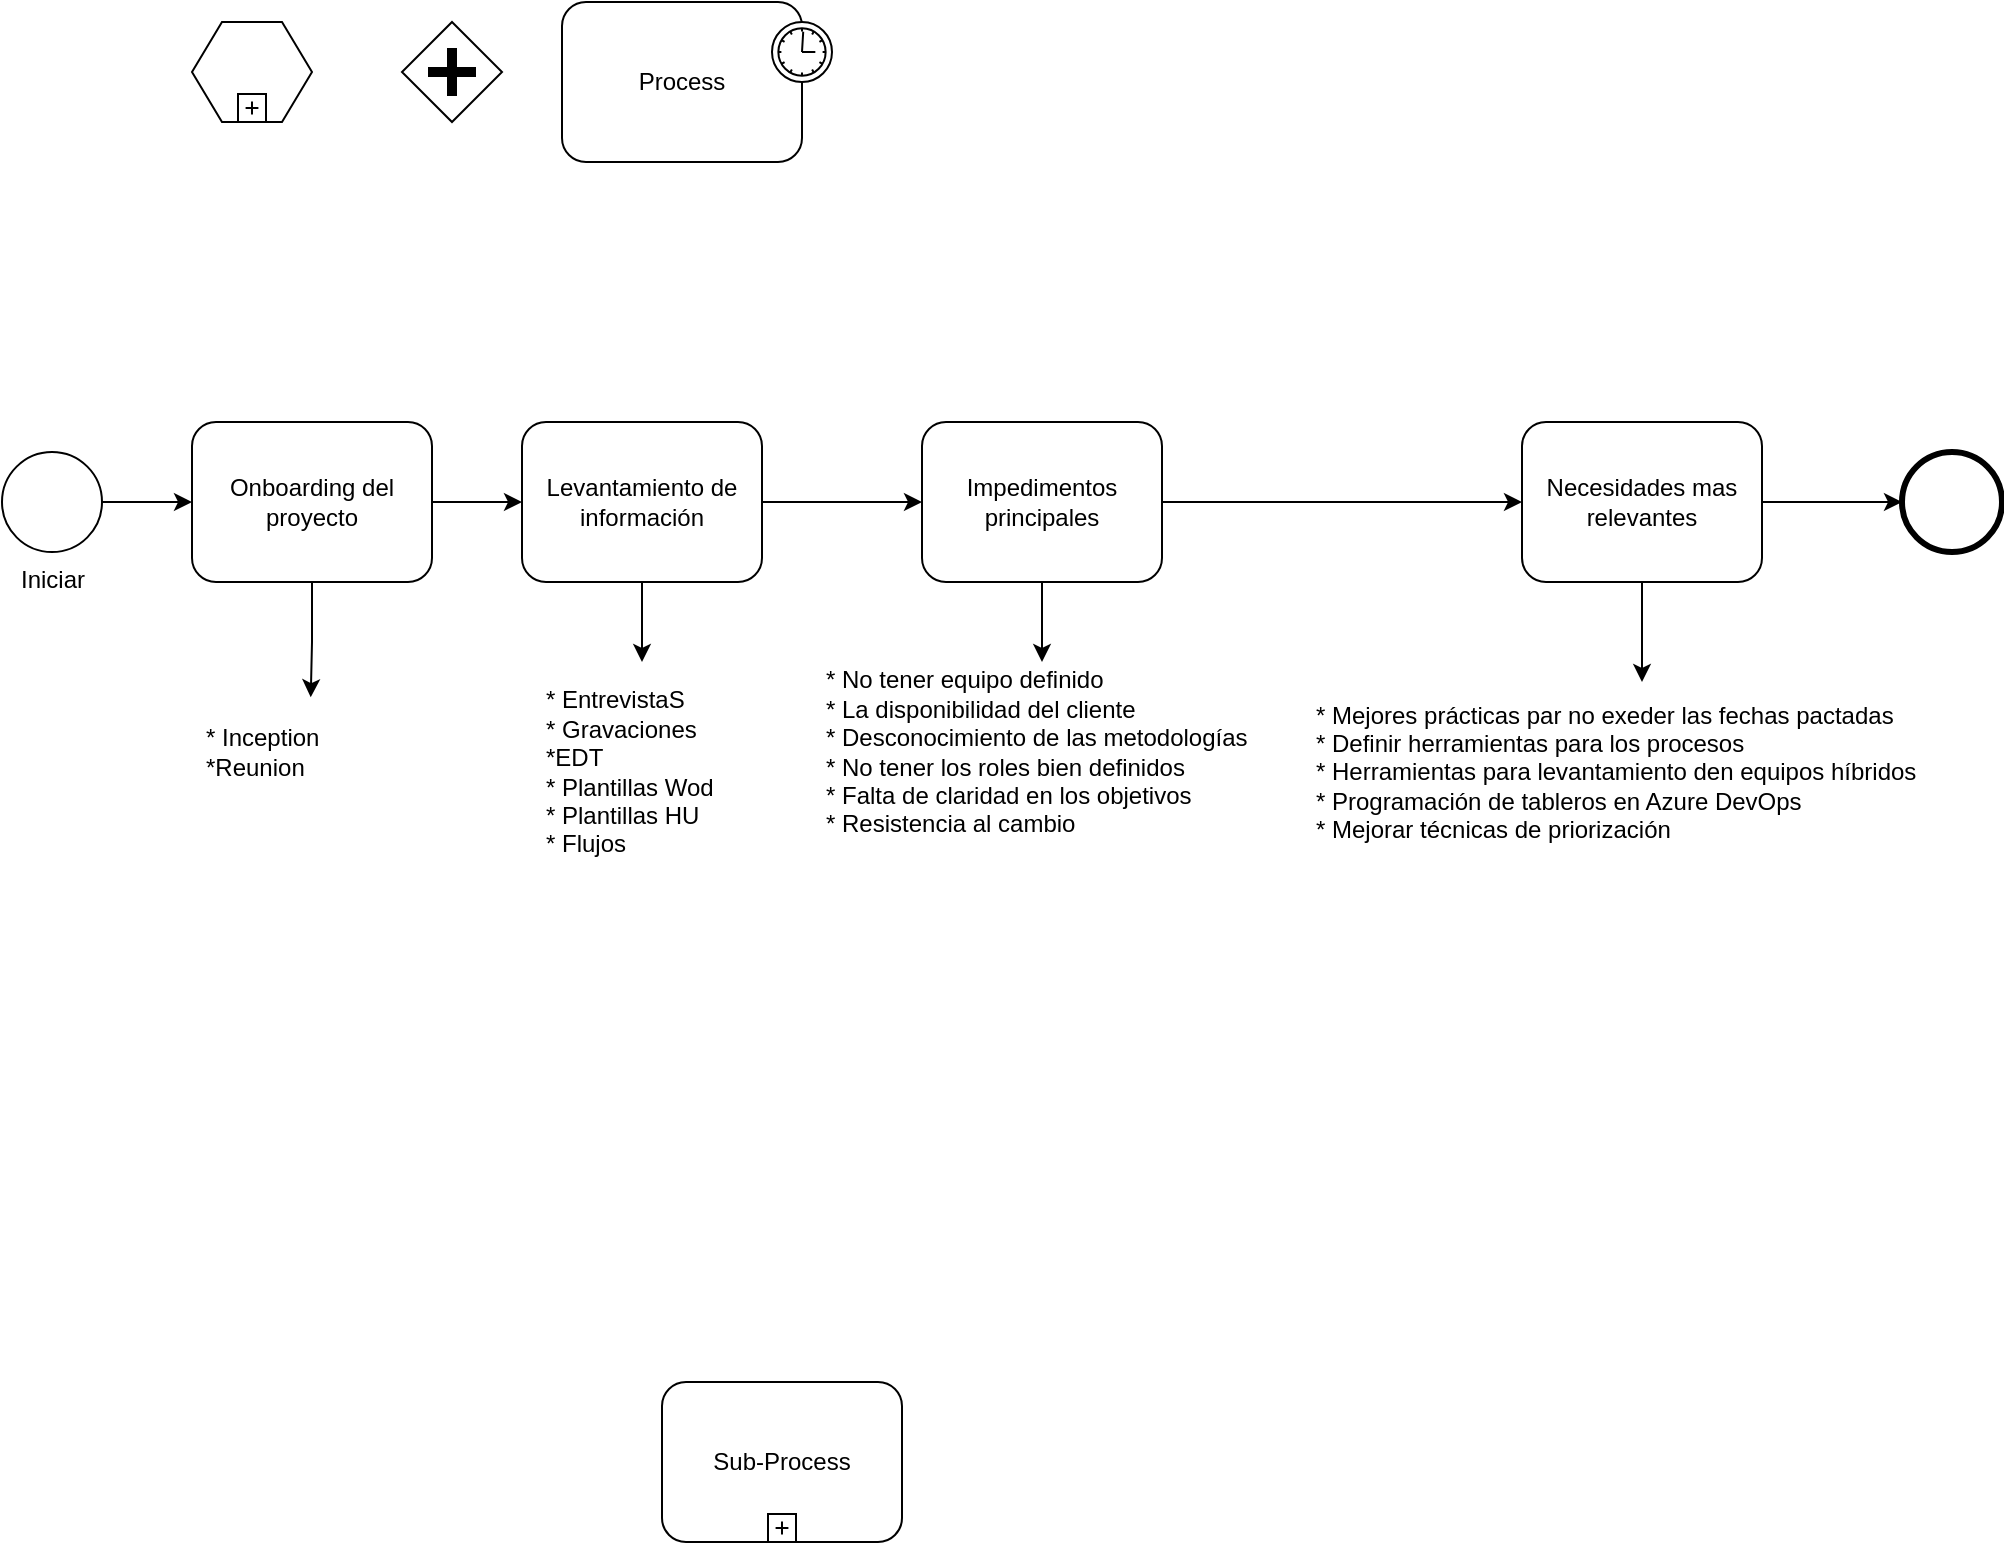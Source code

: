 <mxfile version="24.0.4" type="github">
  <diagram name="Page-1" id="2a216829-ef6e-dabb-86c1-c78162f3ba2b">
    <mxGraphModel dx="1050" dy="522" grid="1" gridSize="10" guides="1" tooltips="1" connect="1" arrows="1" fold="1" page="1" pageScale="1" pageWidth="850" pageHeight="1100" background="none" math="0" shadow="0">
      <root>
        <mxCell id="0" />
        <mxCell id="1" parent="0" />
        <mxCell id="7a84cebc1def654-1" value="Iniciar" style="shape=mxgraph.bpmn.shape;html=1;verticalLabelPosition=bottom;labelBackgroundColor=#ffffff;verticalAlign=top;perimeter=ellipsePerimeter;outline=standard;symbol=general;" parent="1" vertex="1">
          <mxGeometry x="210" y="265" width="50" height="50" as="geometry" />
        </mxCell>
        <mxCell id="7a84cebc1def654-2" value="Onboarding del proyecto" style="shape=ext;rounded=1;html=1;whiteSpace=wrap;" parent="1" vertex="1">
          <mxGeometry x="305" y="250" width="120" height="80" as="geometry" />
        </mxCell>
        <mxCell id="b9IbPptkN82zuu75mszw-3" value="" style="edgeStyle=orthogonalEdgeStyle;rounded=0;orthogonalLoop=1;jettySize=auto;html=1;" parent="1" source="7a84cebc1def654-3" target="b9IbPptkN82zuu75mszw-2" edge="1">
          <mxGeometry relative="1" as="geometry" />
        </mxCell>
        <mxCell id="7a84cebc1def654-3" value="Levantamiento de información" style="shape=ext;rounded=1;html=1;whiteSpace=wrap;" parent="1" vertex="1">
          <mxGeometry x="470" y="250" width="120" height="80" as="geometry" />
        </mxCell>
        <mxCell id="7a84cebc1def654-6" value="" style="shape=hexagon;whiteSpace=wrap;html=1;perimeter=hexagonPerimeter;" parent="1" vertex="1">
          <mxGeometry x="305" y="50" width="60" height="50" as="geometry" />
        </mxCell>
        <mxCell id="7a84cebc1def654-7" value="" style="html=1;shape=plus;" parent="7a84cebc1def654-6" vertex="1">
          <mxGeometry x="0.5" y="1" width="14" height="14" relative="1" as="geometry">
            <mxPoint x="-7" y="-14" as="offset" />
          </mxGeometry>
        </mxCell>
        <mxCell id="7a84cebc1def654-26" value="" style="shape=mxgraph.bpmn.shape;html=1;verticalLabelPosition=bottom;labelBackgroundColor=#ffffff;verticalAlign=top;perimeter=ellipsePerimeter;outline=end;symbol=general;" parent="1" vertex="1">
          <mxGeometry x="1160" y="265.0" width="50" height="50" as="geometry" />
        </mxCell>
        <mxCell id="7a84cebc1def654-36" style="edgeStyle=orthogonalEdgeStyle;rounded=0;html=1;jettySize=auto;orthogonalLoop=1;" parent="1" source="7a84cebc1def654-1" target="7a84cebc1def654-2" edge="1">
          <mxGeometry relative="1" as="geometry" />
        </mxCell>
        <mxCell id="7a84cebc1def654-39" style="edgeStyle=orthogonalEdgeStyle;rounded=0;html=1;jettySize=auto;orthogonalLoop=1;" parent="1" source="7a84cebc1def654-2" target="7a84cebc1def654-3" edge="1">
          <mxGeometry relative="1" as="geometry" />
        </mxCell>
        <mxCell id="7a84cebc1def654-47" style="edgeStyle=orthogonalEdgeStyle;rounded=0;html=1;jettySize=auto;orthogonalLoop=1;entryX=0.5;entryY=0;entryDx=0;entryDy=0;" parent="1" source="7a84cebc1def654-3" target="XPibh4w8N29Os2AbqoBM-10" edge="1">
          <mxGeometry relative="1" as="geometry">
            <mxPoint x="630" y="370" as="targetPoint" />
          </mxGeometry>
        </mxCell>
        <mxCell id="XPibh4w8N29Os2AbqoBM-2" style="edgeStyle=orthogonalEdgeStyle;rounded=0;orthogonalLoop=1;jettySize=auto;html=1;entryX=0.435;entryY=-0.048;entryDx=0;entryDy=0;entryPerimeter=0;" parent="1" source="7a84cebc1def654-2" target="XPibh4w8N29Os2AbqoBM-4" edge="1">
          <mxGeometry relative="1" as="geometry">
            <mxPoint x="400" y="380" as="targetPoint" />
            <Array as="points" />
          </mxGeometry>
        </mxCell>
        <mxCell id="XPibh4w8N29Os2AbqoBM-4" value="* Inception&lt;div&gt;*Reunion&lt;/div&gt;" style="text;html=1;align=left;verticalAlign=middle;whiteSpace=wrap;rounded=0;" parent="1" vertex="1">
          <mxGeometry x="310" y="390" width="125" height="50" as="geometry" />
        </mxCell>
        <mxCell id="XPibh4w8N29Os2AbqoBM-5" value="" style="shape=mxgraph.bpmn.shape;html=1;verticalLabelPosition=bottom;labelBackgroundColor=#ffffff;verticalAlign=top;perimeter=rhombusPerimeter;background=gateway;outline=none;symbol=parallelGw;" parent="1" vertex="1">
          <mxGeometry x="410" y="50" width="50" height="50" as="geometry" />
        </mxCell>
        <mxCell id="XPibh4w8N29Os2AbqoBM-6" value="Process" style="html=1;whiteSpace=wrap;rounded=1;" parent="1" vertex="1">
          <mxGeometry x="490" y="40" width="120" height="80" as="geometry" />
        </mxCell>
        <mxCell id="XPibh4w8N29Os2AbqoBM-7" value="" style="shape=mxgraph.bpmn.timer_start;perimeter=ellipsePerimeter;html=1;labelPosition=right;labelBackgroundColor=#ffffff;align=left;" parent="XPibh4w8N29Os2AbqoBM-6" vertex="1">
          <mxGeometry x="1" width="30" height="30" relative="1" as="geometry">
            <mxPoint x="-15" y="10" as="offset" />
          </mxGeometry>
        </mxCell>
        <mxCell id="XPibh4w8N29Os2AbqoBM-8" value="Sub-Process" style="html=1;whiteSpace=wrap;rounded=1;" parent="1" vertex="1">
          <mxGeometry x="540" y="730" width="120" height="80" as="geometry" />
        </mxCell>
        <mxCell id="XPibh4w8N29Os2AbqoBM-9" value="" style="html=1;shape=plus;" parent="XPibh4w8N29Os2AbqoBM-8" vertex="1">
          <mxGeometry x="0.5" y="1" width="14" height="14" relative="1" as="geometry">
            <mxPoint x="-7" y="-14" as="offset" />
          </mxGeometry>
        </mxCell>
        <mxCell id="XPibh4w8N29Os2AbqoBM-10" value="* EntrevistaS&lt;div&gt;* Gravaciones&lt;/div&gt;&lt;div&gt;*EDT&lt;/div&gt;&lt;div&gt;* Plantillas Wod&lt;/div&gt;&lt;div&gt;* Plantillas HU&lt;/div&gt;&lt;div&gt;* Flujos&lt;/div&gt;" style="text;html=1;align=left;verticalAlign=middle;whiteSpace=wrap;rounded=0;" parent="1" vertex="1">
          <mxGeometry x="480" y="370" width="100" height="110" as="geometry" />
        </mxCell>
        <mxCell id="b9IbPptkN82zuu75mszw-5" style="edgeStyle=orthogonalEdgeStyle;rounded=0;orthogonalLoop=1;jettySize=auto;html=1;" parent="1" source="b9IbPptkN82zuu75mszw-2" target="b9IbPptkN82zuu75mszw-4" edge="1">
          <mxGeometry relative="1" as="geometry" />
        </mxCell>
        <mxCell id="b9IbPptkN82zuu75mszw-7" value="" style="edgeStyle=orthogonalEdgeStyle;rounded=0;orthogonalLoop=1;jettySize=auto;html=1;" parent="1" source="b9IbPptkN82zuu75mszw-2" target="b9IbPptkN82zuu75mszw-6" edge="1">
          <mxGeometry relative="1" as="geometry" />
        </mxCell>
        <mxCell id="b9IbPptkN82zuu75mszw-2" value="Impedimentos principales" style="shape=ext;rounded=1;html=1;whiteSpace=wrap;" parent="1" vertex="1">
          <mxGeometry x="670" y="250" width="120" height="80" as="geometry" />
        </mxCell>
        <mxCell id="b9IbPptkN82zuu75mszw-4" value="* No tener equipo definido&lt;div&gt;* La disponibilidad del cliente&lt;/div&gt;&lt;div&gt;* Desconocimiento de las metodologías&lt;/div&gt;&lt;div&gt;* No tener los roles bien definidos&lt;/div&gt;&lt;div&gt;* Falta de claridad en los objetivos&lt;/div&gt;&lt;div&gt;* Resistencia al cambio&lt;/div&gt;" style="text;html=1;align=left;verticalAlign=middle;whiteSpace=wrap;rounded=0;" parent="1" vertex="1">
          <mxGeometry x="620" y="370" width="220" height="90" as="geometry" />
        </mxCell>
        <mxCell id="b9IbPptkN82zuu75mszw-9" style="edgeStyle=orthogonalEdgeStyle;rounded=0;orthogonalLoop=1;jettySize=auto;html=1;" parent="1" source="b9IbPptkN82zuu75mszw-6" target="b9IbPptkN82zuu75mszw-8" edge="1">
          <mxGeometry relative="1" as="geometry" />
        </mxCell>
        <mxCell id="b9IbPptkN82zuu75mszw-10" value="" style="edgeStyle=orthogonalEdgeStyle;rounded=0;orthogonalLoop=1;jettySize=auto;html=1;" parent="1" source="b9IbPptkN82zuu75mszw-6" target="7a84cebc1def654-26" edge="1">
          <mxGeometry relative="1" as="geometry" />
        </mxCell>
        <mxCell id="b9IbPptkN82zuu75mszw-6" value="Necesidades mas relevantes" style="shape=ext;rounded=1;html=1;whiteSpace=wrap;" parent="1" vertex="1">
          <mxGeometry x="970" y="250" width="120" height="80" as="geometry" />
        </mxCell>
        <mxCell id="b9IbPptkN82zuu75mszw-8" value="* Mejores prácticas par no exeder las fechas pactadas&lt;div&gt;* Definir herramientas para los procesos&lt;/div&gt;&lt;div&gt;* Herramientas para levantamiento den equipos híbridos&lt;/div&gt;&lt;div&gt;* Programación de tableros en Azure DevOps&lt;/div&gt;&lt;div&gt;* Mejorar técnicas de priorización&lt;/div&gt;" style="text;html=1;align=left;verticalAlign=middle;whiteSpace=wrap;rounded=0;" parent="1" vertex="1">
          <mxGeometry x="865" y="380" width="330" height="90" as="geometry" />
        </mxCell>
      </root>
    </mxGraphModel>
  </diagram>
</mxfile>
